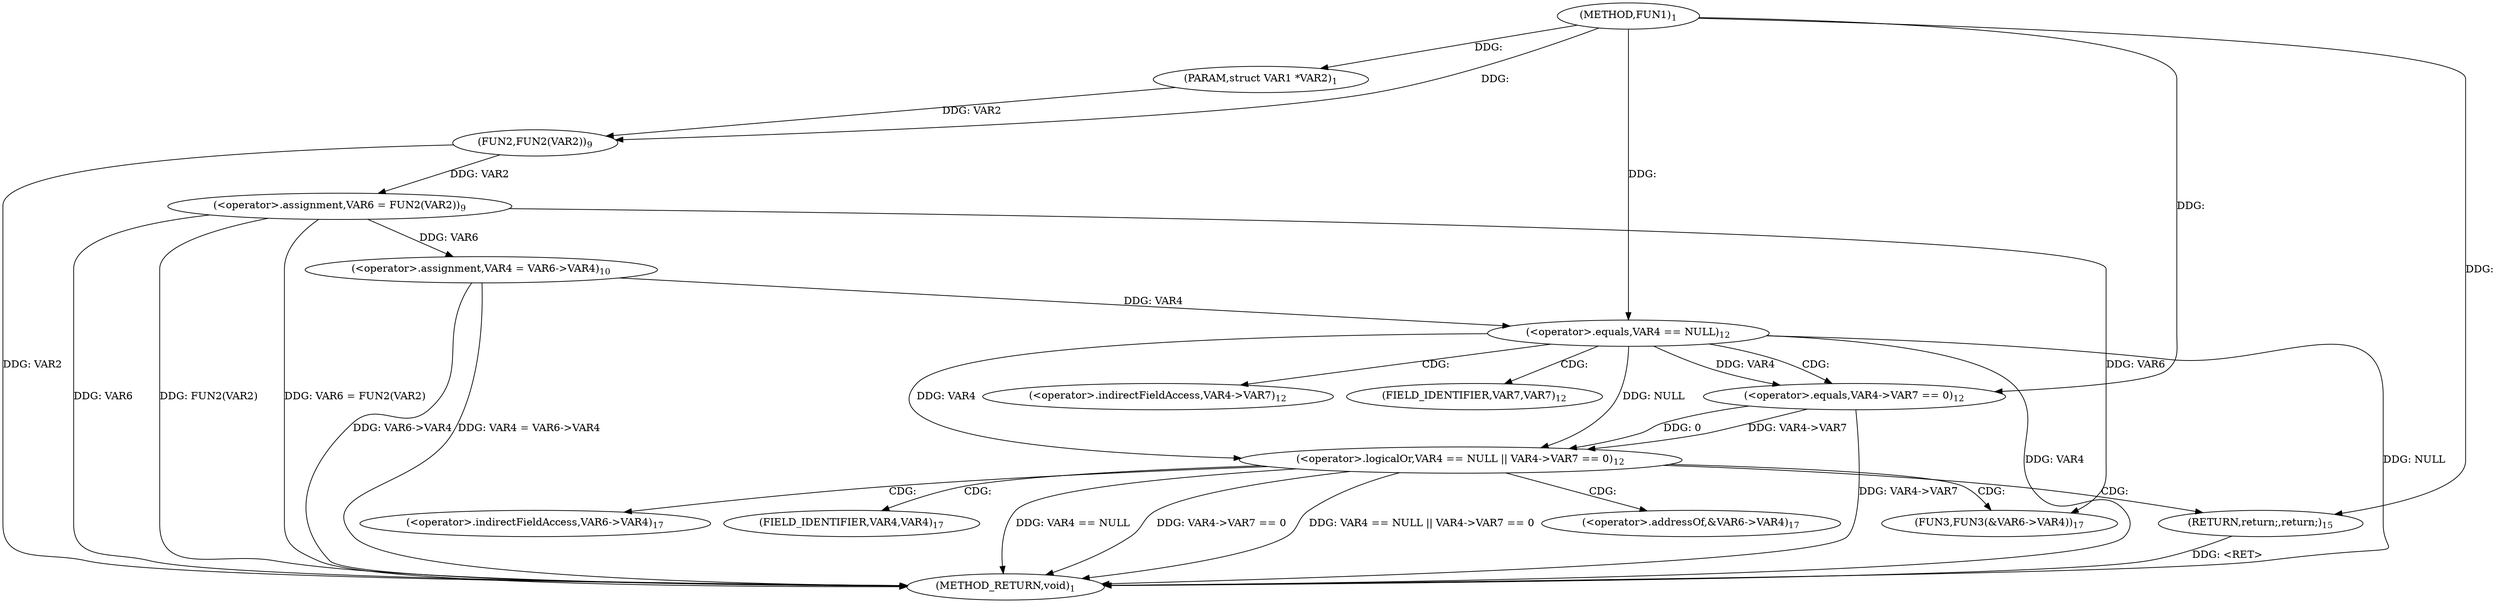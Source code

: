 digraph "FUN1" {  
"8" [label = <(METHOD,FUN1)<SUB>1</SUB>> ]
"39" [label = <(METHOD_RETURN,void)<SUB>1</SUB>> ]
"9" [label = <(PARAM,struct VAR1 *VAR2)<SUB>1</SUB>> ]
"13" [label = <(&lt;operator&gt;.assignment,VAR6 = FUN2(VAR2))<SUB>9</SUB>> ]
"17" [label = <(&lt;operator&gt;.assignment,VAR4 = VAR6-&gt;VAR4)<SUB>10</SUB>> ]
"34" [label = <(FUN3,FUN3(&amp;VAR6-&gt;VAR4))<SUB>17</SUB>> ]
"23" [label = <(&lt;operator&gt;.logicalOr,VAR4 == NULL || VAR4-&gt;VAR7 == 0)<SUB>12</SUB>> ]
"15" [label = <(FUN2,FUN2(VAR2))<SUB>9</SUB>> ]
"33" [label = <(RETURN,return;,return;)<SUB>15</SUB>> ]
"24" [label = <(&lt;operator&gt;.equals,VAR4 == NULL)<SUB>12</SUB>> ]
"27" [label = <(&lt;operator&gt;.equals,VAR4-&gt;VAR7 == 0)<SUB>12</SUB>> ]
"35" [label = <(&lt;operator&gt;.addressOf,&amp;VAR6-&gt;VAR4)<SUB>17</SUB>> ]
"36" [label = <(&lt;operator&gt;.indirectFieldAccess,VAR6-&gt;VAR4)<SUB>17</SUB>> ]
"28" [label = <(&lt;operator&gt;.indirectFieldAccess,VAR4-&gt;VAR7)<SUB>12</SUB>> ]
"38" [label = <(FIELD_IDENTIFIER,VAR4,VAR4)<SUB>17</SUB>> ]
"30" [label = <(FIELD_IDENTIFIER,VAR7,VAR7)<SUB>12</SUB>> ]
  "33" -> "39"  [ label = "DDG: &lt;RET&gt;"] 
  "13" -> "39"  [ label = "DDG: VAR6"] 
  "15" -> "39"  [ label = "DDG: VAR2"] 
  "13" -> "39"  [ label = "DDG: FUN2(VAR2)"] 
  "13" -> "39"  [ label = "DDG: VAR6 = FUN2(VAR2)"] 
  "17" -> "39"  [ label = "DDG: VAR6-&gt;VAR4"] 
  "17" -> "39"  [ label = "DDG: VAR4 = VAR6-&gt;VAR4"] 
  "24" -> "39"  [ label = "DDG: VAR4"] 
  "23" -> "39"  [ label = "DDG: VAR4 == NULL"] 
  "27" -> "39"  [ label = "DDG: VAR4-&gt;VAR7"] 
  "23" -> "39"  [ label = "DDG: VAR4-&gt;VAR7 == 0"] 
  "23" -> "39"  [ label = "DDG: VAR4 == NULL || VAR4-&gt;VAR7 == 0"] 
  "24" -> "39"  [ label = "DDG: NULL"] 
  "8" -> "9"  [ label = "DDG: "] 
  "15" -> "13"  [ label = "DDG: VAR2"] 
  "13" -> "17"  [ label = "DDG: VAR6"] 
  "13" -> "34"  [ label = "DDG: VAR6"] 
  "9" -> "15"  [ label = "DDG: VAR2"] 
  "8" -> "15"  [ label = "DDG: "] 
  "24" -> "23"  [ label = "DDG: VAR4"] 
  "24" -> "23"  [ label = "DDG: NULL"] 
  "27" -> "23"  [ label = "DDG: VAR4-&gt;VAR7"] 
  "27" -> "23"  [ label = "DDG: 0"] 
  "8" -> "33"  [ label = "DDG: "] 
  "17" -> "24"  [ label = "DDG: VAR4"] 
  "8" -> "24"  [ label = "DDG: "] 
  "24" -> "27"  [ label = "DDG: VAR4"] 
  "8" -> "27"  [ label = "DDG: "] 
  "23" -> "38"  [ label = "CDG: "] 
  "23" -> "34"  [ label = "CDG: "] 
  "23" -> "33"  [ label = "CDG: "] 
  "23" -> "36"  [ label = "CDG: "] 
  "23" -> "35"  [ label = "CDG: "] 
  "24" -> "30"  [ label = "CDG: "] 
  "24" -> "28"  [ label = "CDG: "] 
  "24" -> "27"  [ label = "CDG: "] 
}
